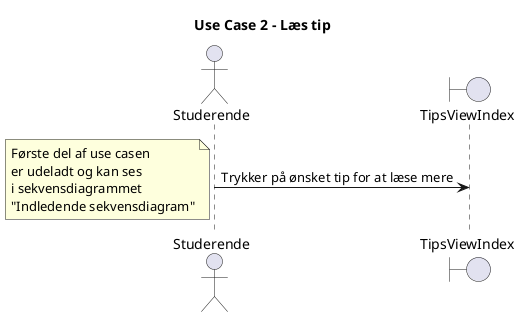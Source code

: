 @startuml
title Use Case 2 - Læs tip

actor       Studerende       as stud
boundary       TipsViewIndex       as tipsindex

stud -> tipsindex: Trykker på ønsket tip for at læse mere

note left
Første del af use casen
er udeladt og kan ses
i sekvensdiagrammet
"Indledende sekvensdiagram"
end note

@enduml
